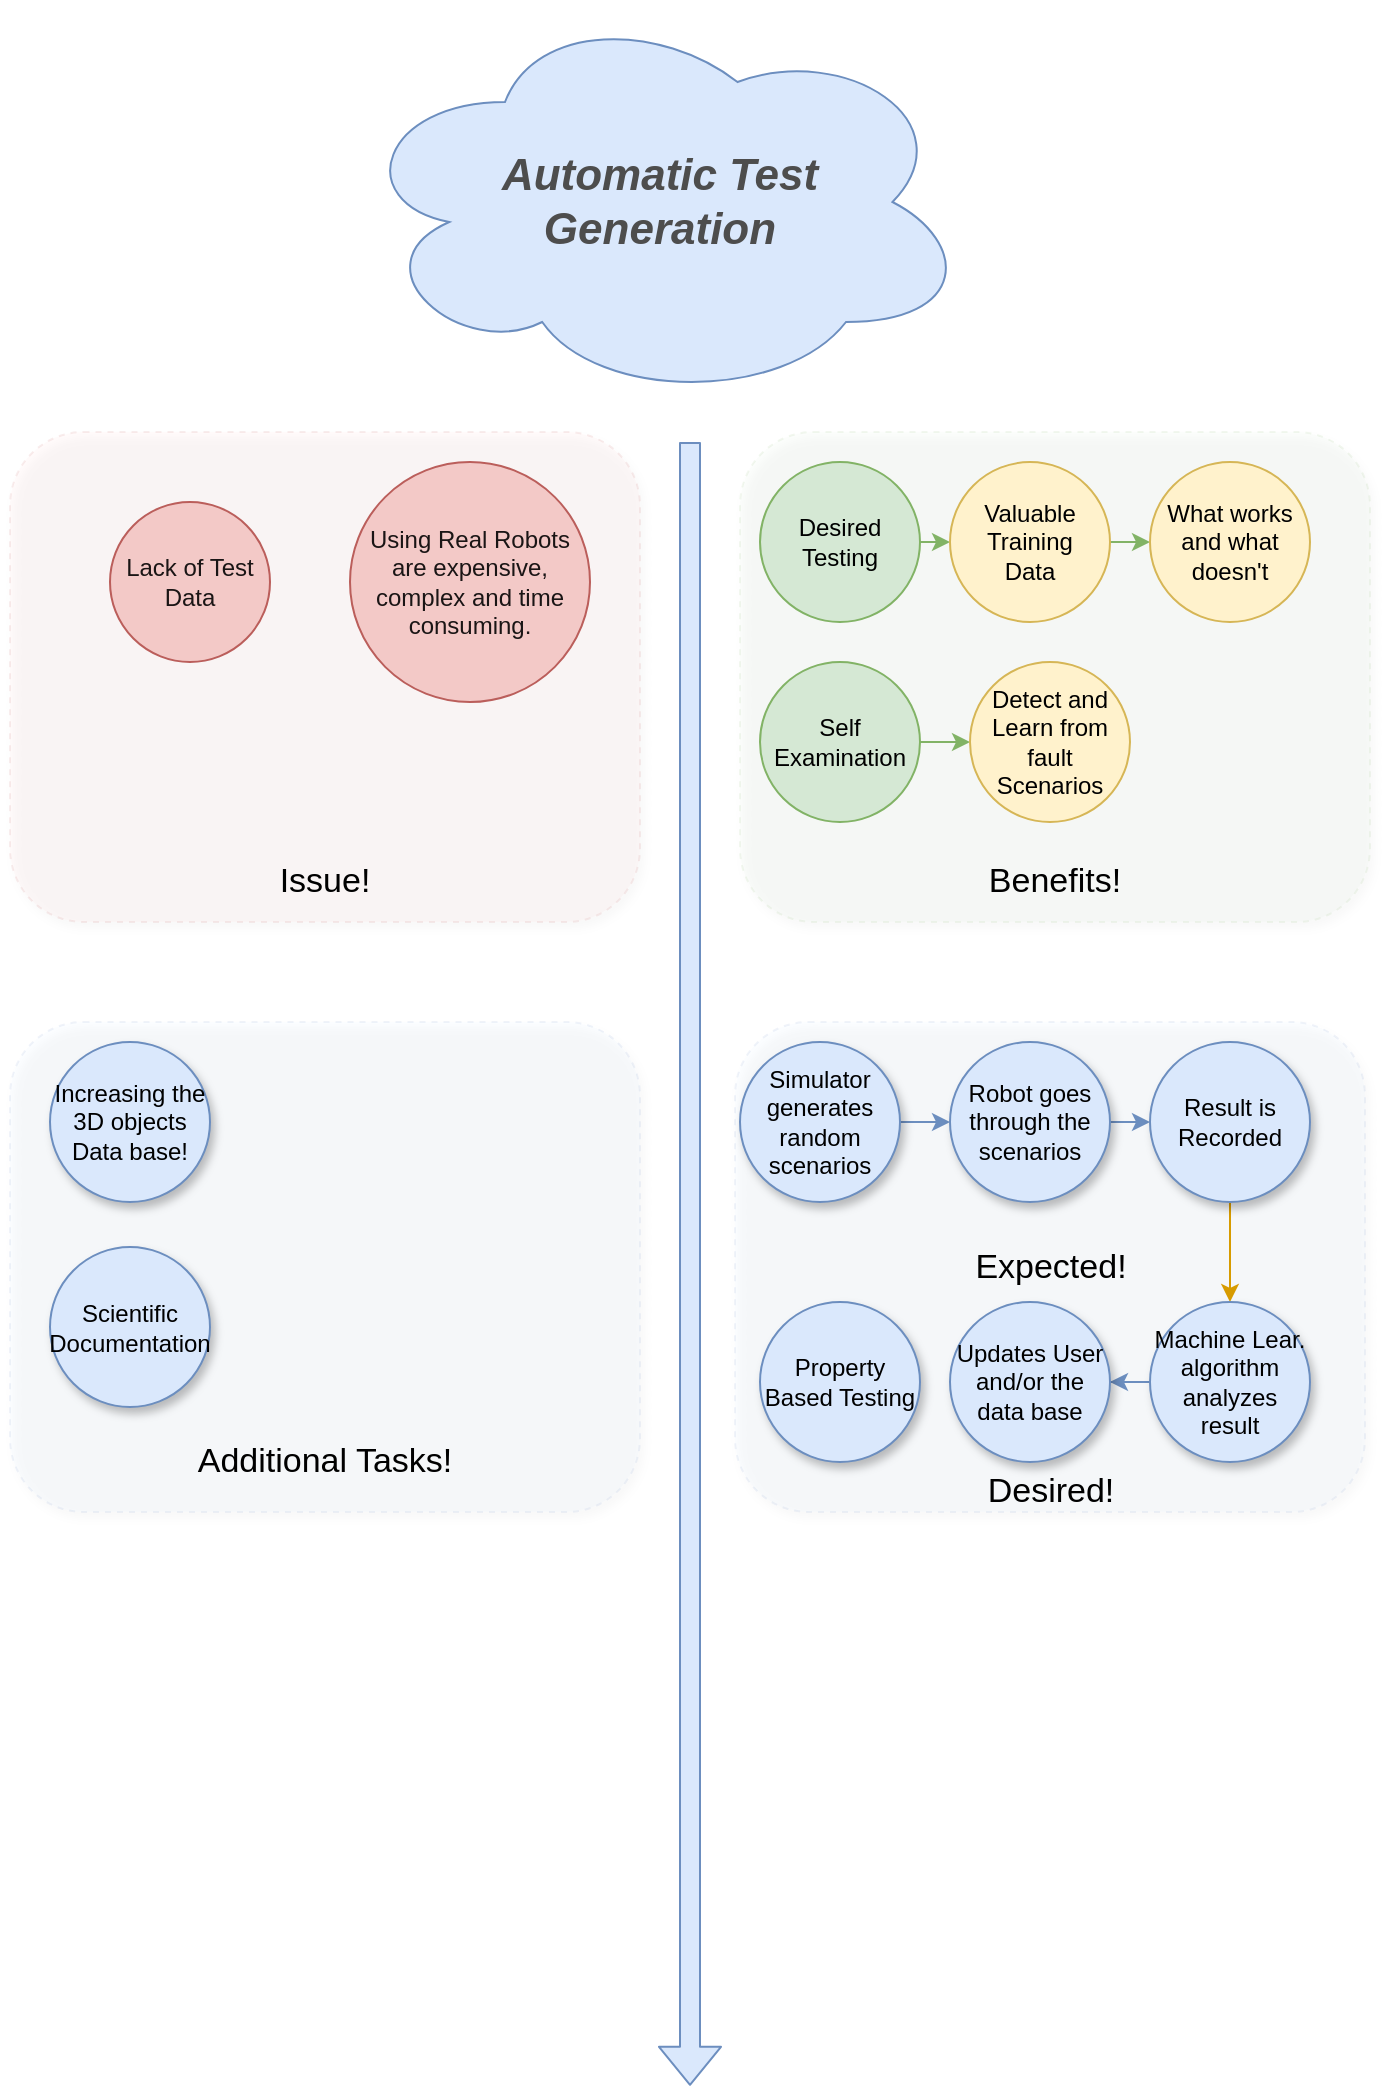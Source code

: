 <mxfile version="12.9.14" type="device"><diagram id="OS-XWQmSCDPunf-WIKTf" name="Page-1"><mxGraphModel dx="782" dy="438" grid="1" gridSize="10" guides="1" tooltips="1" connect="1" arrows="1" fold="1" page="1" pageScale="1" pageWidth="850" pageHeight="1100" math="0" shadow="0"><root><mxCell id="0"/><mxCell id="1" parent="0"/><mxCell id="PdvTkBPX8iuUIIwCG1pG-20" value="" style="rounded=1;whiteSpace=wrap;html=1;dashed=1;fillColor=#d5e8d4;strokeColor=#82b366;shadow=1;opacity=10;" vertex="1" parent="1"><mxGeometry x="415" y="255" width="315" height="245" as="geometry"/></mxCell><mxCell id="PdvTkBPX8iuUIIwCG1pG-26" value="" style="rounded=1;whiteSpace=wrap;html=1;dashed=1;fillColor=#dae8fc;strokeColor=#6c8ebf;shadow=1;opacity=10;" vertex="1" parent="1"><mxGeometry x="50" y="550" width="315" height="245" as="geometry"/></mxCell><mxCell id="PdvTkBPX8iuUIIwCG1pG-3" value="&lt;b style=&quot;font-size: 22px&quot;&gt;&lt;i&gt;&lt;font color=&quot;#4d4d4d&quot;&gt;Automatic Test&lt;br&gt;Generation&lt;/font&gt;&lt;/i&gt;&lt;/b&gt;" style="ellipse;shape=cloud;whiteSpace=wrap;html=1;fillColor=#dae8fc;strokeColor=#6c8ebf;" vertex="1" parent="1"><mxGeometry x="220" y="40" width="310" height="200" as="geometry"/></mxCell><mxCell id="PdvTkBPX8iuUIIwCG1pG-41" style="edgeStyle=orthogonalEdgeStyle;rounded=0;orthogonalLoop=1;jettySize=auto;html=1;exitX=1;exitY=0.5;exitDx=0;exitDy=0;entryX=0;entryY=0.5;entryDx=0;entryDy=0;fillColor=#d5e8d4;strokeColor=#82b366;" edge="1" parent="1" source="PdvTkBPX8iuUIIwCG1pG-6" target="PdvTkBPX8iuUIIwCG1pG-11"><mxGeometry relative="1" as="geometry"/></mxCell><mxCell id="PdvTkBPX8iuUIIwCG1pG-6" value="Desired Testing" style="ellipse;whiteSpace=wrap;html=1;aspect=fixed;fillColor=#d5e8d4;strokeColor=#82b366;" vertex="1" parent="1"><mxGeometry x="425" y="270" width="80" height="80" as="geometry"/></mxCell><mxCell id="PdvTkBPX8iuUIIwCG1pG-42" style="edgeStyle=orthogonalEdgeStyle;rounded=0;orthogonalLoop=1;jettySize=auto;html=1;exitX=1;exitY=0.5;exitDx=0;exitDy=0;entryX=0;entryY=0.5;entryDx=0;entryDy=0;fillColor=#d5e8d4;strokeColor=#82b366;" edge="1" parent="1" source="PdvTkBPX8iuUIIwCG1pG-11" target="PdvTkBPX8iuUIIwCG1pG-18"><mxGeometry relative="1" as="geometry"/></mxCell><mxCell id="PdvTkBPX8iuUIIwCG1pG-11" value="Valuable Training&lt;br&gt;Data" style="ellipse;whiteSpace=wrap;html=1;aspect=fixed;fillColor=#fff2cc;strokeColor=#d6b656;" vertex="1" parent="1"><mxGeometry x="520" y="270" width="80" height="80" as="geometry"/></mxCell><mxCell id="PdvTkBPX8iuUIIwCG1pG-9" value="Lack of Test Data" style="ellipse;whiteSpace=wrap;html=1;aspect=fixed;fillColor=#f8cecc;strokeColor=#b85450;" vertex="1" parent="1"><mxGeometry x="100" y="290" width="80" height="80" as="geometry"/></mxCell><mxCell id="PdvTkBPX8iuUIIwCG1pG-43" style="edgeStyle=orthogonalEdgeStyle;rounded=0;orthogonalLoop=1;jettySize=auto;html=1;exitX=1;exitY=0.5;exitDx=0;exitDy=0;entryX=0;entryY=0.5;entryDx=0;entryDy=0;fillColor=#d5e8d4;strokeColor=#82b366;" edge="1" parent="1" source="PdvTkBPX8iuUIIwCG1pG-7" target="PdvTkBPX8iuUIIwCG1pG-16"><mxGeometry relative="1" as="geometry"/></mxCell><mxCell id="PdvTkBPX8iuUIIwCG1pG-7" value="Self Examination" style="ellipse;whiteSpace=wrap;html=1;aspect=fixed;fillColor=#d5e8d4;strokeColor=#82b366;" vertex="1" parent="1"><mxGeometry x="425" y="370" width="80" height="80" as="geometry"/></mxCell><mxCell id="PdvTkBPX8iuUIIwCG1pG-16" value="Detect and Learn from fault Scenarios" style="ellipse;whiteSpace=wrap;html=1;aspect=fixed;fillColor=#fff2cc;strokeColor=#d6b656;" vertex="1" parent="1"><mxGeometry x="530" y="370" width="80" height="80" as="geometry"/></mxCell><mxCell id="PdvTkBPX8iuUIIwCG1pG-15" value="" style="shape=flexArrow;endArrow=classic;html=1;fillColor=#dae8fc;strokeColor=#6c8ebf;" edge="1" parent="1"><mxGeometry width="50" height="50" relative="1" as="geometry"><mxPoint x="390" y="260" as="sourcePoint"/><mxPoint x="390" y="1081.905" as="targetPoint"/></mxGeometry></mxCell><mxCell id="PdvTkBPX8iuUIIwCG1pG-18" value="What works and what doesn't" style="ellipse;whiteSpace=wrap;html=1;aspect=fixed;fillColor=#fff2cc;strokeColor=#d6b656;" vertex="1" parent="1"><mxGeometry x="620" y="270" width="80" height="80" as="geometry"/></mxCell><mxCell id="PdvTkBPX8iuUIIwCG1pG-19" value="Using Real Robots are expensive, complex and time consuming." style="ellipse;whiteSpace=wrap;html=1;aspect=fixed;fillColor=#f8cecc;strokeColor=#b85450;" vertex="1" parent="1"><mxGeometry x="220" y="270" width="120" height="120" as="geometry"/></mxCell><mxCell id="PdvTkBPX8iuUIIwCG1pG-21" value="" style="rounded=1;whiteSpace=wrap;html=1;dashed=1;fillColor=#f8cecc;strokeColor=#b85450;shadow=1;opacity=10;" vertex="1" parent="1"><mxGeometry x="50" y="255" width="315" height="245" as="geometry"/></mxCell><mxCell id="PdvTkBPX8iuUIIwCG1pG-22" value="&lt;font style=&quot;font-size: 17px&quot;&gt;Issue!&lt;/font&gt;" style="text;html=1;strokeColor=none;fillColor=none;align=center;verticalAlign=middle;whiteSpace=wrap;rounded=0;shadow=1;dashed=1;opacity=10;" vertex="1" parent="1"><mxGeometry x="101.25" y="470" width="212.5" height="20" as="geometry"/></mxCell><mxCell id="PdvTkBPX8iuUIIwCG1pG-23" value="&lt;font style=&quot;font-size: 17px&quot;&gt;Benefits!&lt;/font&gt;" style="text;html=1;strokeColor=none;fillColor=none;align=center;verticalAlign=middle;whiteSpace=wrap;rounded=0;shadow=1;dashed=1;opacity=10;" vertex="1" parent="1"><mxGeometry x="466.25" y="470" width="212.5" height="20" as="geometry"/></mxCell><mxCell id="PdvTkBPX8iuUIIwCG1pG-24" value="" style="rounded=1;whiteSpace=wrap;html=1;dashed=1;fillColor=#dae8fc;strokeColor=#6c8ebf;shadow=1;opacity=10;" vertex="1" parent="1"><mxGeometry x="412.5" y="550" width="315" height="245" as="geometry"/></mxCell><mxCell id="PdvTkBPX8iuUIIwCG1pG-25" value="&lt;span style=&quot;font-size: 17px&quot;&gt;Additional Tasks!&lt;/span&gt;" style="text;html=1;strokeColor=none;fillColor=none;align=center;verticalAlign=middle;whiteSpace=wrap;rounded=0;shadow=1;dashed=1;opacity=10;" vertex="1" parent="1"><mxGeometry x="101.25" y="760" width="212.5" height="20" as="geometry"/></mxCell><mxCell id="PdvTkBPX8iuUIIwCG1pG-27" value="&lt;span style=&quot;font-size: 17px&quot;&gt;Expected!&lt;/span&gt;" style="text;html=1;strokeColor=none;fillColor=none;align=center;verticalAlign=middle;whiteSpace=wrap;rounded=0;shadow=1;dashed=1;opacity=10;" vertex="1" parent="1"><mxGeometry x="463.75" y="662.5" width="212.5" height="20" as="geometry"/></mxCell><mxCell id="PdvTkBPX8iuUIIwCG1pG-37" style="edgeStyle=orthogonalEdgeStyle;rounded=0;orthogonalLoop=1;jettySize=auto;html=1;exitX=1;exitY=0.5;exitDx=0;exitDy=0;entryX=0;entryY=0.5;entryDx=0;entryDy=0;fillColor=#dae8fc;strokeColor=#6c8ebf;" edge="1" parent="1" source="PdvTkBPX8iuUIIwCG1pG-28" target="PdvTkBPX8iuUIIwCG1pG-29"><mxGeometry relative="1" as="geometry"/></mxCell><mxCell id="PdvTkBPX8iuUIIwCG1pG-28" value="Simulator generates random scenarios" style="ellipse;whiteSpace=wrap;html=1;aspect=fixed;shadow=1;fillColor=#dae8fc;strokeColor=#6c8ebf;" vertex="1" parent="1"><mxGeometry x="415" y="560" width="80" height="80" as="geometry"/></mxCell><mxCell id="PdvTkBPX8iuUIIwCG1pG-38" style="edgeStyle=orthogonalEdgeStyle;rounded=0;orthogonalLoop=1;jettySize=auto;html=1;exitX=1;exitY=0.5;exitDx=0;exitDy=0;entryX=0;entryY=0.5;entryDx=0;entryDy=0;fillColor=#dae8fc;strokeColor=#6c8ebf;" edge="1" parent="1" source="PdvTkBPX8iuUIIwCG1pG-29" target="PdvTkBPX8iuUIIwCG1pG-30"><mxGeometry relative="1" as="geometry"/></mxCell><mxCell id="PdvTkBPX8iuUIIwCG1pG-29" value="Robot goes through the scenarios" style="ellipse;whiteSpace=wrap;html=1;aspect=fixed;shadow=1;fillColor=#dae8fc;strokeColor=#6c8ebf;" vertex="1" parent="1"><mxGeometry x="520" y="560" width="80" height="80" as="geometry"/></mxCell><mxCell id="PdvTkBPX8iuUIIwCG1pG-39" style="edgeStyle=orthogonalEdgeStyle;rounded=0;orthogonalLoop=1;jettySize=auto;html=1;exitX=0.5;exitY=1;exitDx=0;exitDy=0;entryX=0.5;entryY=0;entryDx=0;entryDy=0;fillColor=#ffe6cc;strokeColor=#d79b00;" edge="1" parent="1" source="PdvTkBPX8iuUIIwCG1pG-30" target="PdvTkBPX8iuUIIwCG1pG-32"><mxGeometry relative="1" as="geometry"/></mxCell><mxCell id="PdvTkBPX8iuUIIwCG1pG-30" value="Result is Recorded" style="ellipse;whiteSpace=wrap;html=1;aspect=fixed;shadow=1;fillColor=#dae8fc;strokeColor=#6c8ebf;" vertex="1" parent="1"><mxGeometry x="620" y="560" width="80" height="80" as="geometry"/></mxCell><mxCell id="PdvTkBPX8iuUIIwCG1pG-40" style="edgeStyle=orthogonalEdgeStyle;rounded=0;orthogonalLoop=1;jettySize=auto;html=1;exitX=0;exitY=0.5;exitDx=0;exitDy=0;fillColor=#dae8fc;strokeColor=#6c8ebf;" edge="1" parent="1" source="PdvTkBPX8iuUIIwCG1pG-32" target="PdvTkBPX8iuUIIwCG1pG-33"><mxGeometry relative="1" as="geometry"/></mxCell><mxCell id="PdvTkBPX8iuUIIwCG1pG-32" value="Machine Lear.&lt;br&gt;algorithm analyzes result" style="ellipse;whiteSpace=wrap;html=1;aspect=fixed;shadow=1;fillColor=#dae8fc;strokeColor=#6c8ebf;" vertex="1" parent="1"><mxGeometry x="620" y="690" width="80" height="80" as="geometry"/></mxCell><mxCell id="PdvTkBPX8iuUIIwCG1pG-33" value="Updates User and/or the data base" style="ellipse;whiteSpace=wrap;html=1;aspect=fixed;shadow=1;fillColor=#dae8fc;strokeColor=#6c8ebf;" vertex="1" parent="1"><mxGeometry x="520" y="690" width="80" height="80" as="geometry"/></mxCell><mxCell id="PdvTkBPX8iuUIIwCG1pG-34" value="&lt;span style=&quot;font-size: 17px&quot;&gt;Desired!&lt;/span&gt;" style="text;html=1;strokeColor=none;fillColor=none;align=center;verticalAlign=middle;whiteSpace=wrap;rounded=0;shadow=1;dashed=1;opacity=10;" vertex="1" parent="1"><mxGeometry x="463.75" y="775" width="212.5" height="20" as="geometry"/></mxCell><mxCell id="PdvTkBPX8iuUIIwCG1pG-35" value="Increasing the 3D objects Data base!" style="ellipse;whiteSpace=wrap;html=1;aspect=fixed;shadow=1;fillColor=#dae8fc;strokeColor=#6c8ebf;" vertex="1" parent="1"><mxGeometry x="70" y="560" width="80" height="80" as="geometry"/></mxCell><mxCell id="PdvTkBPX8iuUIIwCG1pG-36" value="Property Based Testing" style="ellipse;whiteSpace=wrap;html=1;aspect=fixed;shadow=1;fillColor=#dae8fc;strokeColor=#6c8ebf;" vertex="1" parent="1"><mxGeometry x="425" y="690" width="80" height="80" as="geometry"/></mxCell><mxCell id="PdvTkBPX8iuUIIwCG1pG-44" value="Scientific Documentation" style="ellipse;whiteSpace=wrap;html=1;aspect=fixed;shadow=1;fillColor=#dae8fc;strokeColor=#6c8ebf;" vertex="1" parent="1"><mxGeometry x="70" y="662.5" width="80" height="80" as="geometry"/></mxCell></root></mxGraphModel></diagram></mxfile>
